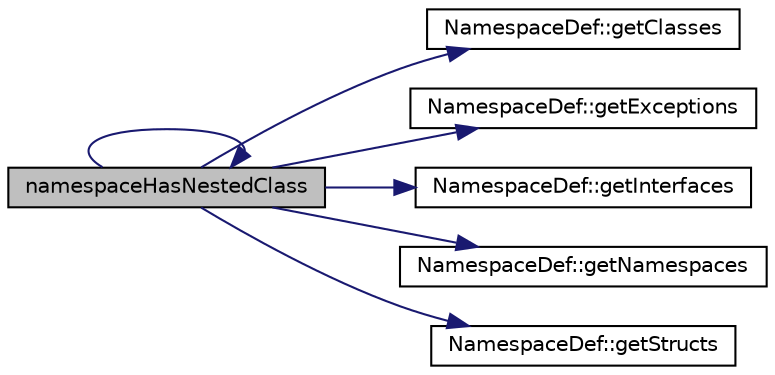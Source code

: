 digraph "namespaceHasNestedClass"
{
 // LATEX_PDF_SIZE
  edge [fontname="Helvetica",fontsize="10",labelfontname="Helvetica",labelfontsize="10"];
  node [fontname="Helvetica",fontsize="10",shape=record];
  rankdir="LR";
  Node1 [label="namespaceHasNestedClass",height=0.2,width=0.4,color="black", fillcolor="grey75", style="filled", fontcolor="black",tooltip=" "];
  Node1 -> Node2 [color="midnightblue",fontsize="10",style="solid",fontname="Helvetica"];
  Node2 [label="NamespaceDef::getClasses",height=0.2,width=0.4,color="black", fillcolor="white", style="filled",URL="$classNamespaceDef.html#ad43237a69f056b45fc87beed091688d5",tooltip=" "];
  Node1 -> Node3 [color="midnightblue",fontsize="10",style="solid",fontname="Helvetica"];
  Node3 [label="NamespaceDef::getExceptions",height=0.2,width=0.4,color="black", fillcolor="white", style="filled",URL="$classNamespaceDef.html#a7cf1f663e03f57dd359aaacf71c2e3be",tooltip=" "];
  Node1 -> Node4 [color="midnightblue",fontsize="10",style="solid",fontname="Helvetica"];
  Node4 [label="NamespaceDef::getInterfaces",height=0.2,width=0.4,color="black", fillcolor="white", style="filled",URL="$classNamespaceDef.html#ae5d69194a246277c1ac27efe392a085c",tooltip=" "];
  Node1 -> Node5 [color="midnightblue",fontsize="10",style="solid",fontname="Helvetica"];
  Node5 [label="NamespaceDef::getNamespaces",height=0.2,width=0.4,color="black", fillcolor="white", style="filled",URL="$classNamespaceDef.html#a948889b7a35fb82ebcdf2598a63e1d8d",tooltip=" "];
  Node1 -> Node6 [color="midnightblue",fontsize="10",style="solid",fontname="Helvetica"];
  Node6 [label="NamespaceDef::getStructs",height=0.2,width=0.4,color="black", fillcolor="white", style="filled",URL="$classNamespaceDef.html#a5c5e7b84cb85d95090306d81ec55a676",tooltip=" "];
  Node1 -> Node1 [color="midnightblue",fontsize="10",style="solid",fontname="Helvetica"];
}
